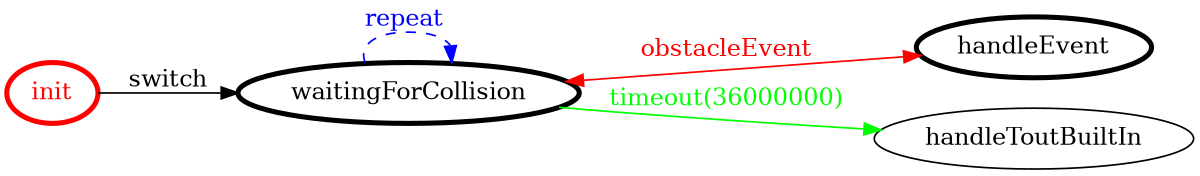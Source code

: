/*
*
* A GraphViz DOT FSM description 
* Please use a GraphViz visualizer (like http://www.webgraphviz.com)
*  
*/

digraph finite_state_machine {
	rankdir=LR
	size="8,5"
	
	init [ color = red ][ fontcolor = red ][ penwidth = 3 ]
	handleEvent [ color = black ][ fontcolor = black ][ penwidth = 3 ]
	waitingForCollision [ color = black ][ fontcolor = black ][ penwidth = 3 ]
	
	waitingForCollision -> handleEvent [ label = "obstacleEvent" ][ color = red ][ fontcolor = red ][ dir = both ]
	waitingForCollision -> waitingForCollision [ label = "repeat "][ style = dashed ][ color = blue ][ fontcolor = blue ]
	waitingForCollision -> handleToutBuiltIn [ label = "timeout(36000000)" ][ color = green ][ fontcolor = green ]
	init -> waitingForCollision [ label = "switch" ][ color = black ][ fontcolor = black ]
}
